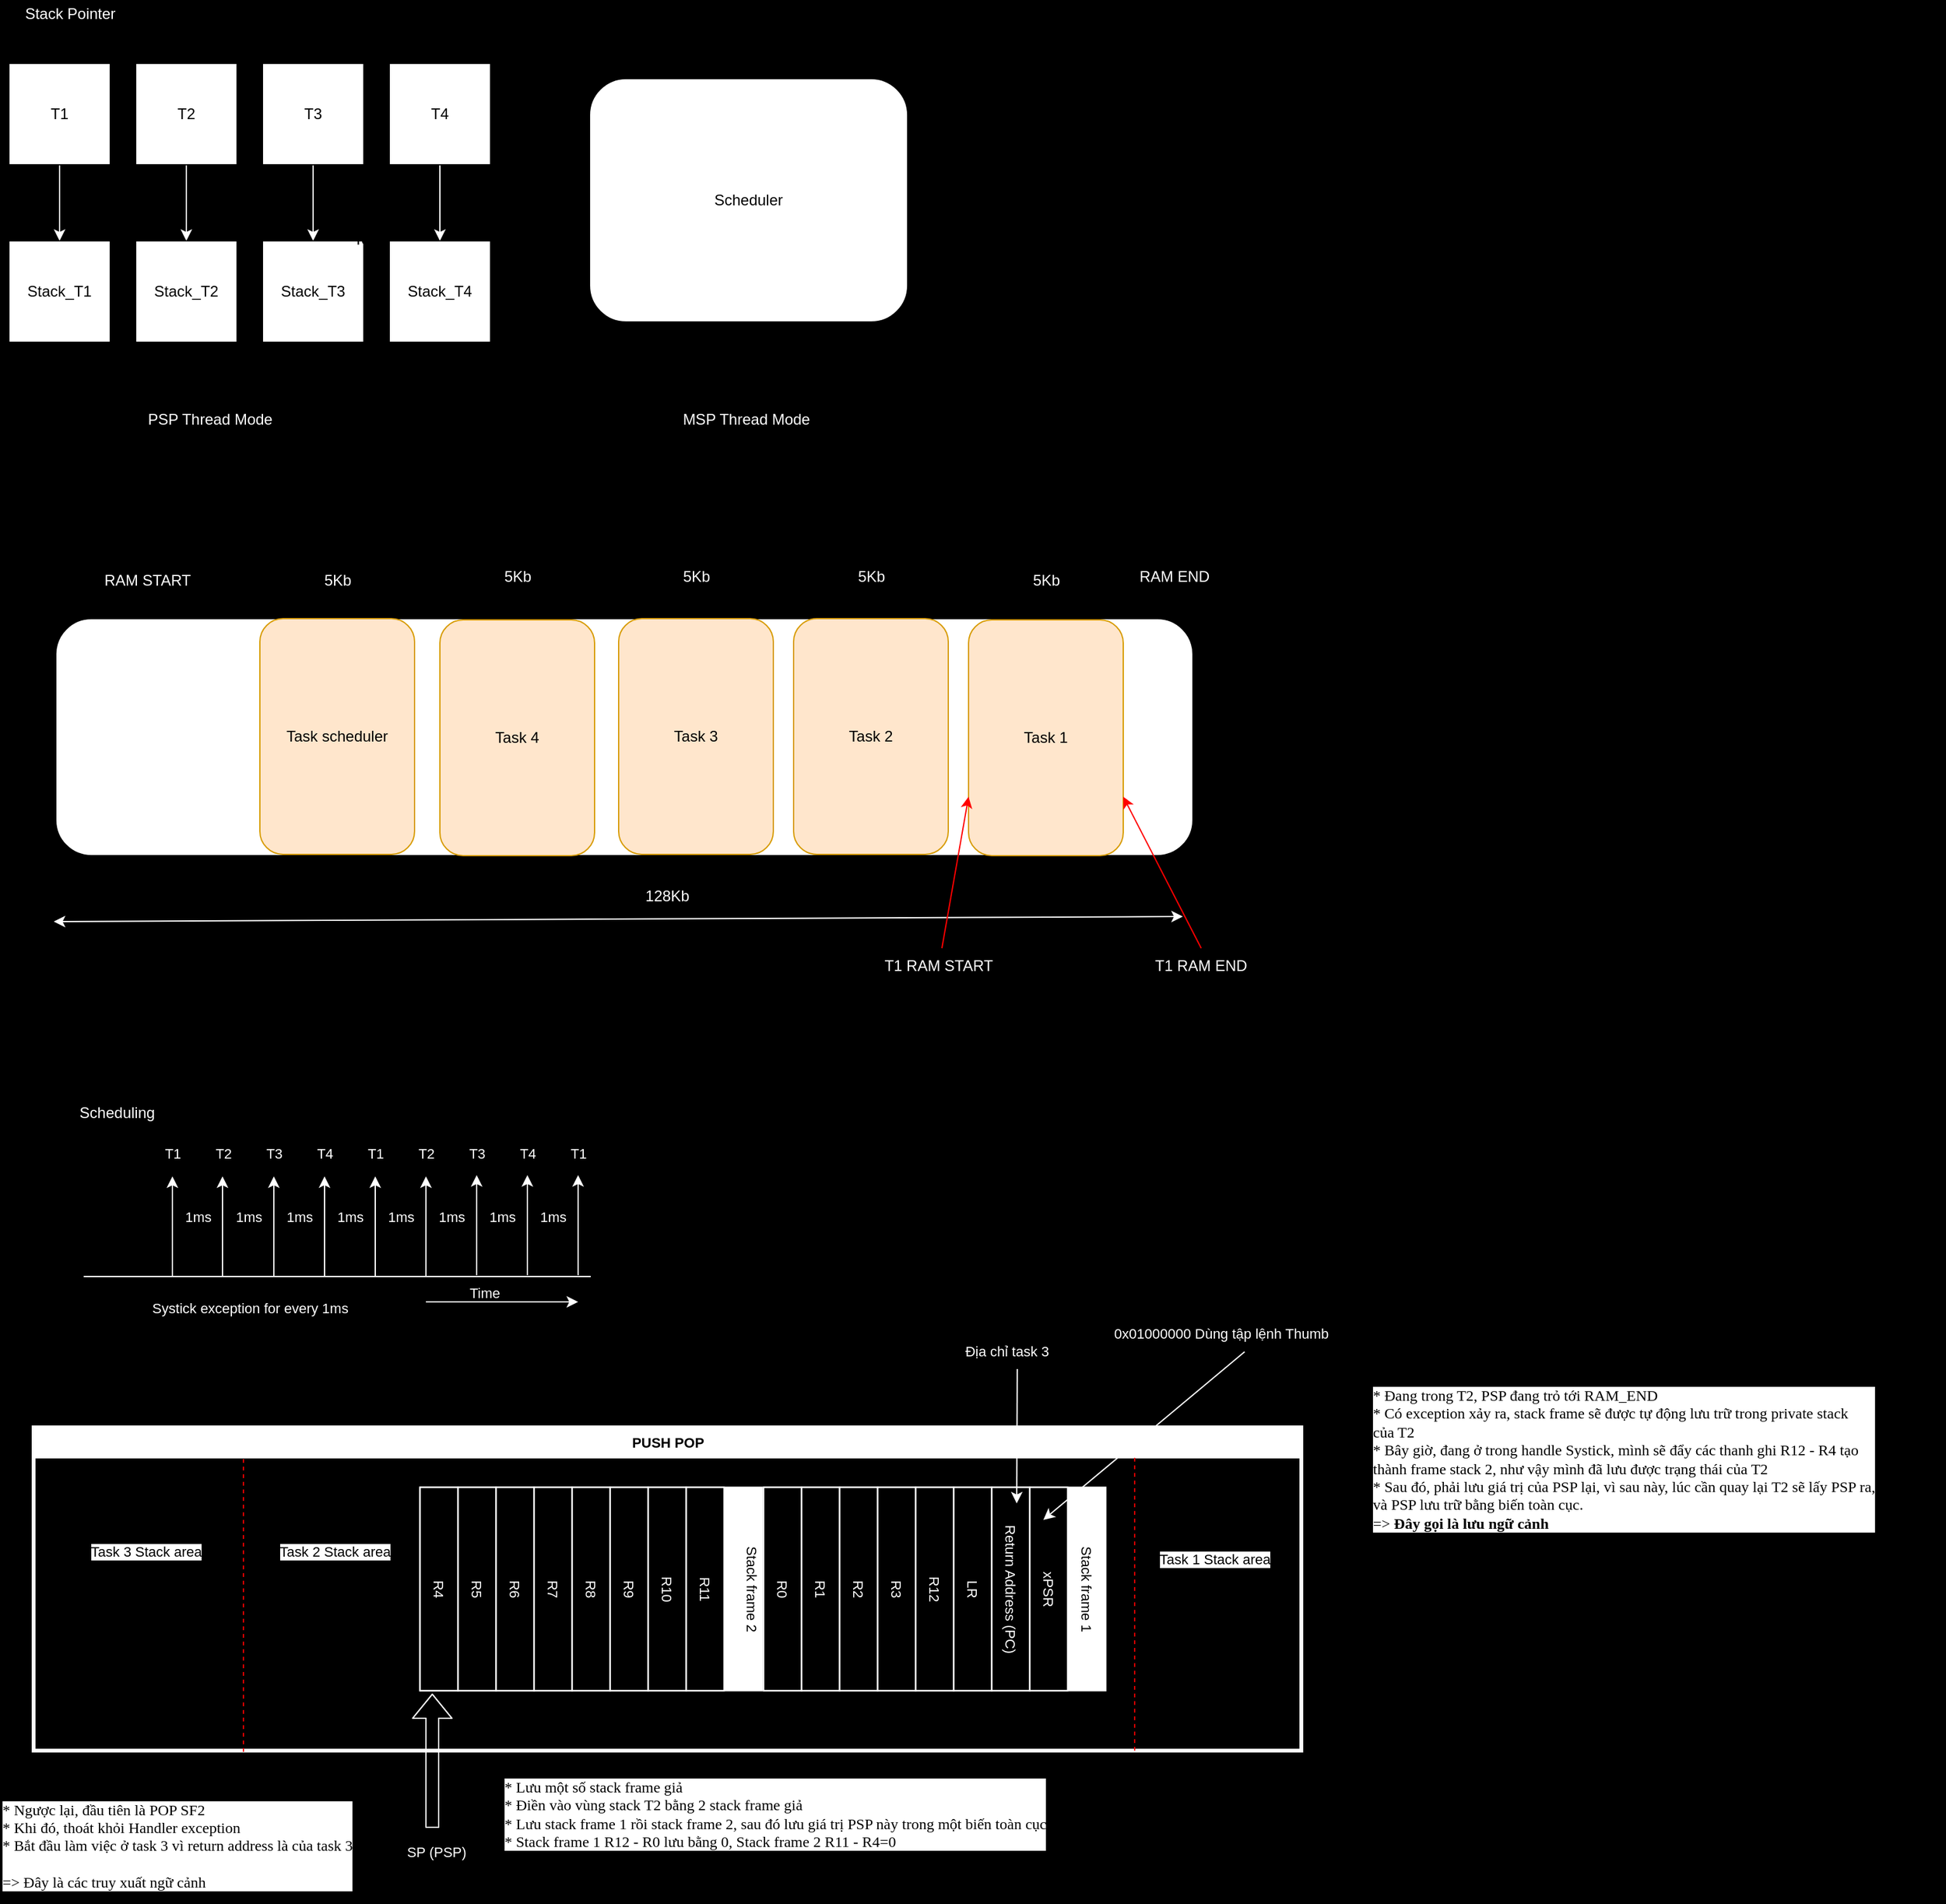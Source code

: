 <mxfile>
    <diagram id="E7ldCtruO4oG1RlkcBHm" name="Page-1">
        <mxGraphModel dx="899" dy="593" grid="0" gridSize="10" guides="1" tooltips="1" connect="1" arrows="1" fold="1" page="1" pageScale="1" pageWidth="1100" pageHeight="850" background="light-dark(#000000, #121212)" math="0" shadow="0" adaptiveColors="auto">
            <root>
                <mxCell id="0"/>
                <mxCell id="1" parent="0"/>
                <mxCell id="2" value="&lt;font style=&quot;color: light-dark(rgb(255, 255, 255), rgb(237, 237, 237));&quot;&gt;Stack Pointer&lt;/font&gt;" style="text;html=1;align=center;verticalAlign=middle;whiteSpace=wrap;rounded=0;" parent="1" vertex="1">
                    <mxGeometry x="31" y="33" width="97" height="22" as="geometry"/>
                </mxCell>
                <mxCell id="12" style="edgeStyle=none;html=1;exitX=0.5;exitY=1;exitDx=0;exitDy=0;entryX=0.5;entryY=0;entryDx=0;entryDy=0;strokeColor=light-dark(#ffffff, #ededed);" parent="1" source="3" target="8" edge="1">
                    <mxGeometry relative="1" as="geometry"/>
                </mxCell>
                <mxCell id="3" value="T1" style="whiteSpace=wrap;html=1;aspect=fixed;" parent="1" vertex="1">
                    <mxGeometry x="31" y="83" width="80" height="80" as="geometry"/>
                </mxCell>
                <mxCell id="13" style="edgeStyle=none;html=1;exitX=0.5;exitY=1;exitDx=0;exitDy=0;entryX=0.5;entryY=0;entryDx=0;entryDy=0;strokeColor=light-dark(#ffffff, #ededed);" parent="1" source="4" target="9" edge="1">
                    <mxGeometry relative="1" as="geometry">
                        <Array as="points">
                            <mxPoint x="171" y="193"/>
                        </Array>
                    </mxGeometry>
                </mxCell>
                <mxCell id="4" value="T2" style="whiteSpace=wrap;html=1;aspect=fixed;" parent="1" vertex="1">
                    <mxGeometry x="131" y="83" width="80" height="80" as="geometry"/>
                </mxCell>
                <mxCell id="14" style="edgeStyle=none;html=1;exitX=0.5;exitY=1;exitDx=0;exitDy=0;entryX=0.5;entryY=0;entryDx=0;entryDy=0;strokeColor=light-dark(#ffffff, #ededed);" parent="1" source="5" target="10" edge="1">
                    <mxGeometry relative="1" as="geometry"/>
                </mxCell>
                <mxCell id="5" value="T3" style="whiteSpace=wrap;html=1;aspect=fixed;" parent="1" vertex="1">
                    <mxGeometry x="231" y="83" width="80" height="80" as="geometry"/>
                </mxCell>
                <mxCell id="15" style="edgeStyle=none;html=1;exitX=0.5;exitY=1;exitDx=0;exitDy=0;entryX=0.5;entryY=0;entryDx=0;entryDy=0;strokeColor=light-dark(#ffffff, #ededed);" parent="1" source="6" target="7" edge="1">
                    <mxGeometry relative="1" as="geometry"/>
                </mxCell>
                <mxCell id="6" value="T4" style="whiteSpace=wrap;html=1;aspect=fixed;" parent="1" vertex="1">
                    <mxGeometry x="331" y="83" width="80" height="80" as="geometry"/>
                </mxCell>
                <mxCell id="7" value="&lt;span style=&quot;color: rgb(0, 0, 0);&quot;&gt;Stack_T4&lt;/span&gt;" style="whiteSpace=wrap;html=1;aspect=fixed;" parent="1" vertex="1">
                    <mxGeometry x="331" y="223" width="80" height="80" as="geometry"/>
                </mxCell>
                <mxCell id="8" value="Stack_T1" style="whiteSpace=wrap;html=1;aspect=fixed;" parent="1" vertex="1">
                    <mxGeometry x="31" y="223" width="80" height="80" as="geometry"/>
                </mxCell>
                <mxCell id="9" value="&lt;span style=&quot;color: rgb(0, 0, 0);&quot;&gt;Stack_T2&lt;/span&gt;" style="whiteSpace=wrap;html=1;aspect=fixed;" parent="1" vertex="1">
                    <mxGeometry x="131" y="223" width="80" height="80" as="geometry"/>
                </mxCell>
                <mxCell id="10" value="&lt;span style=&quot;color: rgb(0, 0, 0);&quot;&gt;Stack_T3&lt;/span&gt;" style="whiteSpace=wrap;html=1;aspect=fixed;" parent="1" vertex="1">
                    <mxGeometry x="231" y="223" width="80" height="80" as="geometry"/>
                </mxCell>
                <mxCell id="16" value="Scheduler" style="rounded=1;whiteSpace=wrap;html=1;" parent="1" vertex="1">
                    <mxGeometry x="489" y="95" width="251" height="192" as="geometry"/>
                </mxCell>
                <mxCell id="17" value="Text" style="text;html=1;align=center;verticalAlign=middle;whiteSpace=wrap;rounded=0;" parent="1" vertex="1">
                    <mxGeometry x="284" y="207" width="60" height="30" as="geometry"/>
                </mxCell>
                <mxCell id="18" value="&lt;font style=&quot;color: light-dark(rgb(255, 255, 255), rgb(237, 237, 237));&quot;&gt;PSP Thread Mode&amp;nbsp;&lt;/font&gt;" style="text;html=1;align=center;verticalAlign=middle;whiteSpace=wrap;rounded=0;" parent="1" vertex="1">
                    <mxGeometry x="101" y="350" width="181" height="28" as="geometry"/>
                </mxCell>
                <mxCell id="19" value="&lt;font style=&quot;color: light-dark(rgb(255, 255, 255), rgb(237, 237, 237));&quot;&gt;MSP Thread Mode&amp;nbsp;&lt;/font&gt;" style="text;html=1;align=center;verticalAlign=middle;whiteSpace=wrap;rounded=0;" parent="1" vertex="1">
                    <mxGeometry x="524" y="350" width="181" height="28" as="geometry"/>
                </mxCell>
                <mxCell id="20" value="" style="rounded=1;whiteSpace=wrap;html=1;" vertex="1" parent="1">
                    <mxGeometry x="68" y="521" width="897" height="187" as="geometry"/>
                </mxCell>
                <mxCell id="21" value="&lt;font style=&quot;color: light-dark(rgb(255, 255, 255), rgb(237, 237, 237));&quot;&gt;RAM START&lt;/font&gt;" style="text;html=1;align=center;verticalAlign=middle;whiteSpace=wrap;rounded=0;" vertex="1" parent="1">
                    <mxGeometry x="50" y="477" width="181" height="28" as="geometry"/>
                </mxCell>
                <mxCell id="22" value="Task scheduler" style="rounded=1;whiteSpace=wrap;html=1;fillColor=#ffe6cc;strokeColor=#d79b00;" vertex="1" parent="1">
                    <mxGeometry x="229" y="521" width="122" height="186" as="geometry"/>
                </mxCell>
                <mxCell id="23" value="Task 4" style="rounded=1;whiteSpace=wrap;html=1;fillColor=#ffe6cc;strokeColor=#d79b00;" vertex="1" parent="1">
                    <mxGeometry x="371" y="522" width="122" height="186" as="geometry"/>
                </mxCell>
                <mxCell id="24" value="Task 3" style="rounded=1;whiteSpace=wrap;html=1;fillColor=#ffe6cc;strokeColor=#d79b00;" vertex="1" parent="1">
                    <mxGeometry x="512" y="521" width="122" height="186" as="geometry"/>
                </mxCell>
                <mxCell id="25" value="Task 2" style="rounded=1;whiteSpace=wrap;html=1;fillColor=#ffe6cc;strokeColor=#d79b00;" vertex="1" parent="1">
                    <mxGeometry x="650" y="521" width="122" height="186" as="geometry"/>
                </mxCell>
                <mxCell id="26" value="Task 1" style="rounded=1;whiteSpace=wrap;html=1;fillColor=#ffe6cc;strokeColor=#d79b00;" vertex="1" parent="1">
                    <mxGeometry x="788" y="522" width="122" height="186" as="geometry"/>
                </mxCell>
                <mxCell id="27" value="&lt;font style=&quot;color: light-dark(rgb(255, 255, 255), rgb(237, 237, 237));&quot;&gt;5Kb&lt;/font&gt;" style="text;html=1;align=center;verticalAlign=middle;whiteSpace=wrap;rounded=0;" vertex="1" parent="1">
                    <mxGeometry x="199.5" y="477" width="181" height="28" as="geometry"/>
                </mxCell>
                <mxCell id="28" value="&lt;font style=&quot;color: light-dark(rgb(255, 255, 255), rgb(237, 237, 237));&quot;&gt;5Kb&lt;/font&gt;" style="text;html=1;align=center;verticalAlign=middle;whiteSpace=wrap;rounded=0;" vertex="1" parent="1">
                    <mxGeometry x="482.5" y="474" width="181" height="28" as="geometry"/>
                </mxCell>
                <mxCell id="29" value="&lt;font style=&quot;color: light-dark(rgb(255, 255, 255), rgb(237, 237, 237));&quot;&gt;5Kb&lt;/font&gt;" style="text;html=1;align=center;verticalAlign=middle;whiteSpace=wrap;rounded=0;" vertex="1" parent="1">
                    <mxGeometry x="620.5" y="474" width="181" height="28" as="geometry"/>
                </mxCell>
                <mxCell id="30" value="&lt;font style=&quot;color: light-dark(rgb(255, 255, 255), rgb(237, 237, 237));&quot;&gt;5Kb&lt;/font&gt;" style="text;html=1;align=center;verticalAlign=middle;whiteSpace=wrap;rounded=0;" vertex="1" parent="1">
                    <mxGeometry x="758.5" y="477" width="181" height="28" as="geometry"/>
                </mxCell>
                <mxCell id="31" value="&lt;font style=&quot;color: light-dark(rgb(255, 255, 255), rgb(237, 237, 237));&quot;&gt;5Kb&lt;/font&gt;" style="text;html=1;align=center;verticalAlign=middle;whiteSpace=wrap;rounded=0;" vertex="1" parent="1">
                    <mxGeometry x="341.5" y="474" width="181" height="28" as="geometry"/>
                </mxCell>
                <mxCell id="32" value="" style="endArrow=classic;startArrow=classic;html=1;strokeColor=light-dark(#ffffff, #ededed);" edge="1" parent="1">
                    <mxGeometry width="50" height="50" relative="1" as="geometry">
                        <mxPoint x="66.429" y="760" as="sourcePoint"/>
                        <mxPoint x="957" y="756" as="targetPoint"/>
                    </mxGeometry>
                </mxCell>
                <mxCell id="33" value="&lt;font style=&quot;color: light-dark(rgb(255, 255, 255), rgb(237, 237, 237));&quot;&gt;128Kb&lt;/font&gt;" style="text;html=1;align=center;verticalAlign=middle;whiteSpace=wrap;rounded=0;" vertex="1" parent="1">
                    <mxGeometry x="460" y="726" width="181" height="28" as="geometry"/>
                </mxCell>
                <mxCell id="34" value="&lt;font style=&quot;color: light-dark(rgb(255, 255, 255), rgb(237, 237, 237));&quot;&gt;RAM END&lt;/font&gt;" style="text;html=1;align=center;verticalAlign=middle;whiteSpace=wrap;rounded=0;" vertex="1" parent="1">
                    <mxGeometry x="860" y="474" width="181" height="28" as="geometry"/>
                </mxCell>
                <mxCell id="36" value="&lt;font style=&quot;color: light-dark(rgb(255, 255, 255), rgb(237, 237, 237));&quot;&gt;T1 RAM END&lt;/font&gt;" style="text;html=1;align=center;verticalAlign=middle;whiteSpace=wrap;rounded=0;" vertex="1" parent="1">
                    <mxGeometry x="881" y="781" width="181" height="28" as="geometry"/>
                </mxCell>
                <mxCell id="38" style="edgeStyle=none;html=1;entryX=0;entryY=0.75;entryDx=0;entryDy=0;strokeColor=light-dark(#ff0000, #ededed);" edge="1" parent="1" source="37" target="26">
                    <mxGeometry relative="1" as="geometry"/>
                </mxCell>
                <mxCell id="37" value="&lt;font style=&quot;color: light-dark(rgb(255, 255, 255), rgb(237, 237, 237));&quot;&gt;T1 RAM START&lt;/font&gt;" style="text;html=1;align=center;verticalAlign=middle;whiteSpace=wrap;rounded=0;" vertex="1" parent="1">
                    <mxGeometry x="674" y="781" width="181" height="28" as="geometry"/>
                </mxCell>
                <mxCell id="39" style="edgeStyle=none;html=1;exitX=0.5;exitY=0;exitDx=0;exitDy=0;entryX=1;entryY=0.75;entryDx=0;entryDy=0;strokeColor=light-dark(#ff0000, #ededed);" edge="1" parent="1" source="36" target="26">
                    <mxGeometry relative="1" as="geometry"/>
                </mxCell>
                <mxCell id="40" value="&lt;font style=&quot;color: light-dark(rgb(255, 255, 255), rgb(237, 237, 237));&quot;&gt;Scheduling&lt;/font&gt;" style="text;html=1;align=center;verticalAlign=middle;whiteSpace=wrap;rounded=0;" vertex="1" parent="1">
                    <mxGeometry x="68" y="900" width="97" height="22" as="geometry"/>
                </mxCell>
                <mxCell id="41" value="" style="endArrow=none;html=1;" edge="1" parent="1">
                    <mxGeometry width="50" height="50" relative="1" as="geometry">
                        <mxPoint x="267" y="941" as="sourcePoint"/>
                        <mxPoint x="317" y="891" as="targetPoint"/>
                    </mxGeometry>
                </mxCell>
                <mxCell id="45" value="" style="endArrow=none;html=1;rounded=1;strokeColor=light-dark(#ffffff, #ededed);align=center;verticalAlign=middle;fontFamily=Helvetica;fontSize=11;fontColor=default;labelBackgroundColor=default;" edge="1" parent="1">
                    <mxGeometry width="50" height="50" relative="1" as="geometry">
                        <mxPoint x="90" y="1040" as="sourcePoint"/>
                        <mxPoint x="490" y="1040" as="targetPoint"/>
                    </mxGeometry>
                </mxCell>
                <mxCell id="46" value="" style="endArrow=classic;html=1;rounded=1;strokeColor=light-dark(#ffffff, #ededed);align=center;verticalAlign=middle;fontFamily=Helvetica;fontSize=11;fontColor=default;labelBackgroundColor=default;" edge="1" parent="1">
                    <mxGeometry width="50" height="50" relative="1" as="geometry">
                        <mxPoint x="160" y="1040" as="sourcePoint"/>
                        <mxPoint x="160" y="961" as="targetPoint"/>
                    </mxGeometry>
                </mxCell>
                <mxCell id="47" value="" style="endArrow=classic;html=1;rounded=1;strokeColor=light-dark(#ffffff, #ededed);align=center;verticalAlign=middle;fontFamily=Helvetica;fontSize=11;fontColor=default;labelBackgroundColor=default;" edge="1" parent="1">
                    <mxGeometry width="50" height="50" relative="1" as="geometry">
                        <mxPoint x="240" y="1040" as="sourcePoint"/>
                        <mxPoint x="240" y="961" as="targetPoint"/>
                    </mxGeometry>
                </mxCell>
                <mxCell id="48" value="" style="endArrow=classic;html=1;rounded=1;strokeColor=light-dark(#ffffff, #ededed);align=center;verticalAlign=middle;fontFamily=Helvetica;fontSize=11;fontColor=default;labelBackgroundColor=default;" edge="1" parent="1">
                    <mxGeometry width="50" height="50" relative="1" as="geometry">
                        <mxPoint x="320" y="1040" as="sourcePoint"/>
                        <mxPoint x="320" y="961" as="targetPoint"/>
                    </mxGeometry>
                </mxCell>
                <mxCell id="49" value="" style="endArrow=classic;html=1;rounded=1;strokeColor=light-dark(#ffffff, #ededed);align=center;verticalAlign=middle;fontFamily=Helvetica;fontSize=11;fontColor=default;labelBackgroundColor=default;" edge="1" parent="1">
                    <mxGeometry width="50" height="50" relative="1" as="geometry">
                        <mxPoint x="199.5" y="1040" as="sourcePoint"/>
                        <mxPoint x="199.5" y="961" as="targetPoint"/>
                    </mxGeometry>
                </mxCell>
                <mxCell id="50" value="" style="endArrow=classic;html=1;rounded=1;strokeColor=light-dark(#ffffff, #ededed);align=center;verticalAlign=middle;fontFamily=Helvetica;fontSize=11;fontColor=default;labelBackgroundColor=default;" edge="1" parent="1">
                    <mxGeometry width="50" height="50" relative="1" as="geometry">
                        <mxPoint x="280" y="1040" as="sourcePoint"/>
                        <mxPoint x="280" y="961" as="targetPoint"/>
                    </mxGeometry>
                </mxCell>
                <mxCell id="51" value="" style="endArrow=classic;html=1;rounded=1;strokeColor=light-dark(#ffffff, #ededed);align=center;verticalAlign=middle;fontFamily=Helvetica;fontSize=11;fontColor=default;labelBackgroundColor=default;" edge="1" parent="1">
                    <mxGeometry width="50" height="50" relative="1" as="geometry">
                        <mxPoint x="360" y="1040" as="sourcePoint"/>
                        <mxPoint x="360" y="961" as="targetPoint"/>
                    </mxGeometry>
                </mxCell>
                <mxCell id="55" value="" style="endArrow=classic;html=1;rounded=1;strokeColor=light-dark(#ffffff, #ededed);align=center;verticalAlign=middle;fontFamily=Helvetica;fontSize=11;fontColor=default;labelBackgroundColor=default;" edge="1" parent="1">
                    <mxGeometry width="50" height="50" relative="1" as="geometry">
                        <mxPoint x="440" y="1039" as="sourcePoint"/>
                        <mxPoint x="440" y="960" as="targetPoint"/>
                    </mxGeometry>
                </mxCell>
                <mxCell id="56" value="" style="endArrow=classic;html=1;rounded=1;strokeColor=light-dark(#ffffff, #ededed);align=center;verticalAlign=middle;fontFamily=Helvetica;fontSize=11;fontColor=default;labelBackgroundColor=default;" edge="1" parent="1">
                    <mxGeometry width="50" height="50" relative="1" as="geometry">
                        <mxPoint x="400" y="1039" as="sourcePoint"/>
                        <mxPoint x="400" y="960" as="targetPoint"/>
                    </mxGeometry>
                </mxCell>
                <mxCell id="57" value="" style="endArrow=classic;html=1;rounded=1;strokeColor=light-dark(#ffffff, #ededed);align=center;verticalAlign=middle;fontFamily=Helvetica;fontSize=11;fontColor=default;labelBackgroundColor=default;" edge="1" parent="1">
                    <mxGeometry width="50" height="50" relative="1" as="geometry">
                        <mxPoint x="480" y="1039" as="sourcePoint"/>
                        <mxPoint x="480" y="960" as="targetPoint"/>
                    </mxGeometry>
                </mxCell>
                <mxCell id="58" value="1ms" style="text;html=1;align=center;verticalAlign=middle;resizable=0;points=[];autosize=1;strokeColor=none;fillColor=none;fontFamily=Helvetica;fontSize=11;fontColor=light-dark(#ffffff, #ededed);labelBackgroundColor=none;" vertex="1" parent="1">
                    <mxGeometry x="160" y="978" width="40" height="30" as="geometry"/>
                </mxCell>
                <mxCell id="59" value="1ms" style="text;html=1;align=center;verticalAlign=middle;resizable=0;points=[];autosize=1;strokeColor=none;fillColor=none;fontFamily=Helvetica;fontSize=11;fontColor=light-dark(#ffffff, #ededed);labelBackgroundColor=none;" vertex="1" parent="1">
                    <mxGeometry x="200" y="978" width="40" height="30" as="geometry"/>
                </mxCell>
                <mxCell id="60" value="1ms" style="text;html=1;align=center;verticalAlign=middle;resizable=0;points=[];autosize=1;strokeColor=none;fillColor=none;fontFamily=Helvetica;fontSize=11;fontColor=light-dark(#ffffff, #ededed);labelBackgroundColor=none;" vertex="1" parent="1">
                    <mxGeometry x="240" y="978" width="40" height="30" as="geometry"/>
                </mxCell>
                <mxCell id="61" value="1ms" style="text;html=1;align=center;verticalAlign=middle;resizable=0;points=[];autosize=1;strokeColor=none;fillColor=none;fontFamily=Helvetica;fontSize=11;fontColor=light-dark(#ffffff, #ededed);labelBackgroundColor=none;" vertex="1" parent="1">
                    <mxGeometry x="280" y="978" width="40" height="30" as="geometry"/>
                </mxCell>
                <mxCell id="62" value="1ms" style="text;html=1;align=center;verticalAlign=middle;resizable=0;points=[];autosize=1;strokeColor=none;fillColor=none;fontFamily=Helvetica;fontSize=11;fontColor=light-dark(#ffffff, #ededed);labelBackgroundColor=none;" vertex="1" parent="1">
                    <mxGeometry x="320" y="978" width="40" height="30" as="geometry"/>
                </mxCell>
                <mxCell id="63" value="1ms" style="text;html=1;align=center;verticalAlign=middle;resizable=0;points=[];autosize=1;strokeColor=none;fillColor=none;fontFamily=Helvetica;fontSize=11;fontColor=light-dark(#ffffff, #ededed);labelBackgroundColor=none;" vertex="1" parent="1">
                    <mxGeometry x="360" y="978" width="40" height="30" as="geometry"/>
                </mxCell>
                <mxCell id="64" value="1ms" style="text;html=1;align=center;verticalAlign=middle;resizable=0;points=[];autosize=1;strokeColor=none;fillColor=none;fontFamily=Helvetica;fontSize=11;fontColor=light-dark(#ffffff, #ededed);labelBackgroundColor=none;" vertex="1" parent="1">
                    <mxGeometry x="400" y="978" width="40" height="30" as="geometry"/>
                </mxCell>
                <mxCell id="65" value="1ms" style="text;html=1;align=center;verticalAlign=middle;resizable=0;points=[];autosize=1;strokeColor=none;fillColor=none;fontFamily=Helvetica;fontSize=11;fontColor=light-dark(#ffffff, #ededed);labelBackgroundColor=none;" vertex="1" parent="1">
                    <mxGeometry x="440" y="978" width="40" height="30" as="geometry"/>
                </mxCell>
                <mxCell id="66" value="T1" style="text;html=1;align=center;verticalAlign=middle;resizable=0;points=[];autosize=1;strokeColor=none;fillColor=none;fontFamily=Helvetica;fontSize=11;fontColor=light-dark(#ffffff, #ededed);labelBackgroundColor=none;" vertex="1" parent="1">
                    <mxGeometry x="140" y="928" width="40" height="30" as="geometry"/>
                </mxCell>
                <mxCell id="67" value="T2" style="text;html=1;align=center;verticalAlign=middle;resizable=0;points=[];autosize=1;strokeColor=none;fillColor=none;fontFamily=Helvetica;fontSize=11;fontColor=light-dark(#ffffff, #ededed);labelBackgroundColor=none;" vertex="1" parent="1">
                    <mxGeometry x="180" y="928" width="40" height="30" as="geometry"/>
                </mxCell>
                <mxCell id="68" value="T3" style="text;html=1;align=center;verticalAlign=middle;resizable=0;points=[];autosize=1;strokeColor=none;fillColor=none;fontFamily=Helvetica;fontSize=11;fontColor=light-dark(#ffffff, #ededed);labelBackgroundColor=none;" vertex="1" parent="1">
                    <mxGeometry x="220" y="928" width="40" height="30" as="geometry"/>
                </mxCell>
                <mxCell id="70" value="T4" style="text;html=1;align=center;verticalAlign=middle;resizable=0;points=[];autosize=1;strokeColor=none;fillColor=none;fontFamily=Helvetica;fontSize=11;fontColor=light-dark(#ffffff, #ededed);labelBackgroundColor=none;" vertex="1" parent="1">
                    <mxGeometry x="260" y="928" width="40" height="30" as="geometry"/>
                </mxCell>
                <mxCell id="75" value="T1" style="text;html=1;align=center;verticalAlign=middle;resizable=0;points=[];autosize=1;strokeColor=none;fillColor=none;fontFamily=Helvetica;fontSize=11;fontColor=light-dark(#ffffff, #ededed);labelBackgroundColor=none;" vertex="1" parent="1">
                    <mxGeometry x="300" y="928" width="40" height="30" as="geometry"/>
                </mxCell>
                <mxCell id="76" value="T2" style="text;html=1;align=center;verticalAlign=middle;resizable=0;points=[];autosize=1;strokeColor=none;fillColor=none;fontFamily=Helvetica;fontSize=11;fontColor=light-dark(#ffffff, #ededed);labelBackgroundColor=none;" vertex="1" parent="1">
                    <mxGeometry x="340" y="928" width="40" height="30" as="geometry"/>
                </mxCell>
                <mxCell id="77" value="T3" style="text;html=1;align=center;verticalAlign=middle;resizable=0;points=[];autosize=1;strokeColor=none;fillColor=none;fontFamily=Helvetica;fontSize=11;fontColor=light-dark(#ffffff, #ededed);labelBackgroundColor=none;" vertex="1" parent="1">
                    <mxGeometry x="380" y="928" width="40" height="30" as="geometry"/>
                </mxCell>
                <mxCell id="78" value="T4" style="text;html=1;align=center;verticalAlign=middle;resizable=0;points=[];autosize=1;strokeColor=none;fillColor=none;fontFamily=Helvetica;fontSize=11;fontColor=light-dark(#ffffff, #ededed);labelBackgroundColor=none;" vertex="1" parent="1">
                    <mxGeometry x="420" y="928" width="40" height="30" as="geometry"/>
                </mxCell>
                <mxCell id="79" value="T1" style="text;html=1;align=center;verticalAlign=middle;resizable=0;points=[];autosize=1;strokeColor=none;fillColor=none;fontFamily=Helvetica;fontSize=11;fontColor=light-dark(#ffffff, #ededed);labelBackgroundColor=none;" vertex="1" parent="1">
                    <mxGeometry x="460" y="928" width="40" height="30" as="geometry"/>
                </mxCell>
                <mxCell id="80" value="" style="endArrow=classic;html=1;rounded=1;strokeColor=light-dark(#ffffff, #ededed);align=center;verticalAlign=middle;fontFamily=Helvetica;fontSize=11;fontColor=default;labelBackgroundColor=default;" edge="1" parent="1">
                    <mxGeometry width="50" height="50" relative="1" as="geometry">
                        <mxPoint x="360" y="1060" as="sourcePoint"/>
                        <mxPoint x="480" y="1060" as="targetPoint"/>
                    </mxGeometry>
                </mxCell>
                <mxCell id="82" value="Time" style="text;html=1;align=center;verticalAlign=middle;resizable=0;points=[];autosize=1;strokeColor=none;fillColor=none;fontFamily=Helvetica;fontSize=11;fontColor=light-dark(#ffffff, #ededed);labelBackgroundColor=none;" vertex="1" parent="1">
                    <mxGeometry x="380.5" y="1038" width="50" height="30" as="geometry"/>
                </mxCell>
                <mxCell id="83" value="Systick exception for every 1ms" style="text;html=1;align=center;verticalAlign=middle;resizable=0;points=[];autosize=1;strokeColor=none;fillColor=none;fontFamily=Helvetica;fontSize=11;fontColor=light-dark(#ffffff, #ededed);labelBackgroundColor=none;" vertex="1" parent="1">
                    <mxGeometry x="131" y="1050" width="180" height="30" as="geometry"/>
                </mxCell>
                <mxCell id="95" value="PUSH POP" style="swimlane;whiteSpace=wrap;html=1;fontFamily=Helvetica;fontSize=11;fontColor=default;labelBackgroundColor=default;strokeColor=#FFFFFF;strokeWidth=3;movable=0;resizable=0;rotatable=0;deletable=0;editable=0;locked=1;connectable=0;" vertex="1" parent="1">
                    <mxGeometry x="50.5" y="1159" width="1000" height="255" as="geometry">
                        <mxRectangle x="192" y="1149" width="92" height="25" as="alternateBounds"/>
                    </mxGeometry>
                </mxCell>
                <mxCell id="96" value="Stack frame 1" style="swimlane;fontStyle=0;childLayout=stackLayout;horizontal=1;startSize=30;horizontalStack=0;resizeParent=1;resizeParentMax=0;resizeLast=0;collapsible=1;marginBottom=0;whiteSpace=wrap;html=1;fontFamily=Helvetica;fontSize=11;fontColor=default;labelBackgroundColor=default;rounded=0;strokeWidth=1;strokeColor=light-dark(#ffffff, #ededed);perimeterSpacing=1;movable=0;resizable=0;rotatable=0;deletable=0;editable=0;locked=1;connectable=0;rotation=90;" vertex="1" parent="95">
                    <mxGeometry x="630.5" y="-7.5" width="160.5" height="270" as="geometry">
                        <mxRectangle x="732.25" y="101.25" width="103" height="30" as="alternateBounds"/>
                    </mxGeometry>
                </mxCell>
                <mxCell id="97" value="xPSR" style="text;strokeColor=#FFFFFF;fillColor=none;align=center;verticalAlign=middle;spacingLeft=4;spacingRight=4;overflow=hidden;points=[[0,0.5],[1,0.5]];portConstraint=eastwest;rotatable=0;whiteSpace=wrap;html=1;fontFamily=Helvetica;fontSize=11;fontColor=light-dark(#ffffff, #ededed);labelBackgroundColor=none;movable=0;resizable=0;deletable=0;editable=0;locked=1;connectable=0;rotation=90;" vertex="1" parent="96">
                    <mxGeometry x="90" y="120" width="160.5" height="30" as="geometry"/>
                </mxCell>
                <mxCell id="98" value="Return Address (PC)" style="text;strokeColor=light-dark(#ffffff, #ededed);fillColor=none;align=center;verticalAlign=middle;spacingLeft=4;spacingRight=4;overflow=hidden;points=[[0,0.5],[1,0.5]];portConstraint=eastwest;rotatable=0;whiteSpace=wrap;html=1;fontFamily=Helvetica;fontSize=11;fontColor=light-dark(#ffffff, #ededed);labelBackgroundColor=none;movable=0;resizable=0;deletable=0;editable=0;locked=1;connectable=0;rotation=90;" vertex="1" parent="96">
                    <mxGeometry x="60" y="120" width="160.5" height="30" as="geometry"/>
                </mxCell>
                <mxCell id="99" value="LR" style="text;strokeColor=light-dark(#ffffff, #ededed);fillColor=none;align=center;verticalAlign=middle;spacingLeft=4;spacingRight=4;overflow=hidden;points=[[0,0.5],[1,0.5]];portConstraint=eastwest;rotatable=0;whiteSpace=wrap;html=1;fontFamily=Helvetica;fontSize=11;fontColor=light-dark(#ffffff, #ededed);labelBackgroundColor=none;movable=0;resizable=0;deletable=0;editable=0;locked=1;connectable=0;rotation=90;" vertex="1" parent="96">
                    <mxGeometry x="30" y="120" width="160.5" height="30" as="geometry"/>
                </mxCell>
                <mxCell id="108" value="R12" style="text;strokeColor=light-dark(#ffffff, #ededed);fillColor=none;align=center;verticalAlign=middle;spacingLeft=4;spacingRight=4;overflow=hidden;points=[[0,0.5],[1,0.5]];portConstraint=eastwest;rotatable=0;whiteSpace=wrap;html=1;fontFamily=Helvetica;fontSize=11;fontColor=light-dark(#ffffff, #ededed);labelBackgroundColor=none;movable=0;resizable=0;deletable=0;editable=0;locked=1;connectable=0;rotation=90;" vertex="1" parent="96">
                    <mxGeometry y="120" width="160.5" height="30" as="geometry"/>
                </mxCell>
                <mxCell id="109" value="R3" style="text;strokeColor=#FFFFFF;fillColor=none;align=center;verticalAlign=middle;spacingLeft=4;spacingRight=4;overflow=hidden;points=[[0,0.5],[1,0.5]];portConstraint=eastwest;rotatable=0;whiteSpace=wrap;html=1;fontFamily=Helvetica;fontSize=11;fontColor=light-dark(#ffffff, #ededed);labelBackgroundColor=none;movable=0;resizable=0;deletable=0;editable=0;locked=1;connectable=0;rotation=90;" vertex="1" parent="96">
                    <mxGeometry x="-30" y="120" width="160.5" height="30" as="geometry"/>
                </mxCell>
                <mxCell id="110" value="R2" style="text;strokeColor=light-dark(#ffffff, #ededed);fillColor=none;align=center;verticalAlign=middle;spacingLeft=4;spacingRight=4;overflow=hidden;points=[[0,0.5],[1,0.5]];portConstraint=eastwest;rotatable=0;whiteSpace=wrap;html=1;fontFamily=Helvetica;fontSize=11;fontColor=light-dark(#ffffff, #ededed);labelBackgroundColor=none;movable=0;resizable=0;deletable=0;editable=0;locked=1;connectable=0;rotation=90;" vertex="1" parent="96">
                    <mxGeometry x="-60" y="120" width="160.5" height="30" as="geometry"/>
                </mxCell>
                <mxCell id="111" value="R1" style="text;strokeColor=light-dark(#ffffff, #ededed);fillColor=none;align=center;verticalAlign=middle;spacingLeft=4;spacingRight=4;overflow=hidden;points=[[0,0.5],[1,0.5]];portConstraint=eastwest;rotatable=0;whiteSpace=wrap;html=1;fontFamily=Helvetica;fontSize=11;fontColor=light-dark(#ffffff, #ededed);labelBackgroundColor=none;movable=0;resizable=0;deletable=0;editable=0;locked=1;connectable=0;rotation=90;" vertex="1" parent="96">
                    <mxGeometry x="-90" y="120" width="160.5" height="30" as="geometry"/>
                </mxCell>
                <mxCell id="112" value="R0" style="text;strokeColor=light-dark(#ffffff, #ededed);fillColor=none;align=center;verticalAlign=middle;spacingLeft=4;spacingRight=4;overflow=hidden;points=[[0,0.5],[1,0.5]];portConstraint=eastwest;rotatable=0;whiteSpace=wrap;html=1;fontFamily=Helvetica;fontSize=11;fontColor=light-dark(#ffffff, #ededed);labelBackgroundColor=none;movable=0;resizable=0;deletable=0;editable=0;locked=1;connectable=0;rotation=90;" vertex="1" parent="96">
                    <mxGeometry x="-120" y="120" width="160.5" height="30" as="geometry"/>
                </mxCell>
                <mxCell id="121" value="Stack frame 2&lt;div&gt;&lt;br&gt;&lt;/div&gt;" style="swimlane;fontStyle=0;childLayout=stackLayout;horizontal=1;startSize=30;horizontalStack=0;resizeParent=1;resizeParentMax=0;resizeLast=0;collapsible=1;marginBottom=0;whiteSpace=wrap;html=1;fontFamily=Helvetica;fontSize=11;fontColor=default;labelBackgroundColor=default;rounded=0;strokeWidth=1;strokeColor=light-dark(#ffffff, #ededed);perimeterSpacing=1;movable=0;resizable=0;rotatable=0;deletable=0;editable=0;locked=1;connectable=0;rotation=90;" vertex="1" parent="95">
                    <mxGeometry x="359.5" y="-7.5" width="160.5" height="270" as="geometry">
                        <mxRectangle x="461.25" y="101.25" width="103" height="30" as="alternateBounds"/>
                    </mxGeometry>
                </mxCell>
                <mxCell id="122" value="R11" style="text;strokeColor=#FFFFFF;fillColor=none;align=center;verticalAlign=middle;spacingLeft=4;spacingRight=4;overflow=hidden;points=[[0,0.5],[1,0.5]];portConstraint=eastwest;rotatable=0;whiteSpace=wrap;html=1;fontFamily=Helvetica;fontSize=11;fontColor=light-dark(#ffffff, #ededed);labelBackgroundColor=none;movable=0;resizable=0;deletable=0;editable=0;locked=1;connectable=0;rotation=90;" vertex="1" parent="121">
                    <mxGeometry x="90" y="120" width="160.5" height="30" as="geometry"/>
                </mxCell>
                <mxCell id="123" value="R10" style="text;strokeColor=light-dark(#ffffff, #ededed);fillColor=none;align=center;verticalAlign=middle;spacingLeft=4;spacingRight=4;overflow=hidden;points=[[0,0.5],[1,0.5]];portConstraint=eastwest;rotatable=0;whiteSpace=wrap;html=1;fontFamily=Helvetica;fontSize=11;fontColor=light-dark(#ffffff, #ededed);labelBackgroundColor=none;movable=0;resizable=0;deletable=0;editable=0;locked=1;connectable=0;rotation=90;" vertex="1" parent="121">
                    <mxGeometry x="60" y="120" width="160.5" height="30" as="geometry"/>
                </mxCell>
                <mxCell id="124" value="R9" style="text;strokeColor=light-dark(#ffffff, #ededed);fillColor=none;align=center;verticalAlign=middle;spacingLeft=4;spacingRight=4;overflow=hidden;points=[[0,0.5],[1,0.5]];portConstraint=eastwest;rotatable=0;whiteSpace=wrap;html=1;fontFamily=Helvetica;fontSize=11;fontColor=light-dark(#ffffff, #ededed);labelBackgroundColor=none;movable=0;resizable=0;deletable=0;editable=0;locked=1;connectable=0;rotation=90;" vertex="1" parent="121">
                    <mxGeometry x="30" y="120" width="160.5" height="30" as="geometry"/>
                </mxCell>
                <mxCell id="125" value="R8" style="text;strokeColor=light-dark(#ffffff, #ededed);fillColor=none;align=center;verticalAlign=middle;spacingLeft=4;spacingRight=4;overflow=hidden;points=[[0,0.5],[1,0.5]];portConstraint=eastwest;rotatable=0;whiteSpace=wrap;html=1;fontFamily=Helvetica;fontSize=11;fontColor=light-dark(#ffffff, #ededed);labelBackgroundColor=none;movable=0;resizable=0;deletable=0;editable=0;locked=1;connectable=0;rotation=90;" vertex="1" parent="121">
                    <mxGeometry y="120" width="160.5" height="30" as="geometry"/>
                </mxCell>
                <mxCell id="126" value="R7" style="text;strokeColor=#FFFFFF;fillColor=none;align=center;verticalAlign=middle;spacingLeft=4;spacingRight=4;overflow=hidden;points=[[0,0.5],[1,0.5]];portConstraint=eastwest;rotatable=0;whiteSpace=wrap;html=1;fontFamily=Helvetica;fontSize=11;fontColor=light-dark(#ffffff, #ededed);labelBackgroundColor=none;movable=0;resizable=0;deletable=0;editable=0;locked=1;connectable=0;rotation=90;" vertex="1" parent="121">
                    <mxGeometry x="-30" y="120" width="160.5" height="30" as="geometry"/>
                </mxCell>
                <mxCell id="127" value="R6" style="text;strokeColor=light-dark(#ffffff, #ededed);fillColor=none;align=center;verticalAlign=middle;spacingLeft=4;spacingRight=4;overflow=hidden;points=[[0,0.5],[1,0.5]];portConstraint=eastwest;rotatable=0;whiteSpace=wrap;html=1;fontFamily=Helvetica;fontSize=11;fontColor=light-dark(#ffffff, #ededed);labelBackgroundColor=none;movable=0;resizable=0;deletable=0;editable=0;locked=1;connectable=0;rotation=90;" vertex="1" parent="121">
                    <mxGeometry x="-60" y="120" width="160.5" height="30" as="geometry"/>
                </mxCell>
                <mxCell id="128" value="R5" style="text;strokeColor=light-dark(#ffffff, #ededed);fillColor=none;align=center;verticalAlign=middle;spacingLeft=4;spacingRight=4;overflow=hidden;points=[[0,0.5],[1,0.5]];portConstraint=eastwest;rotatable=0;whiteSpace=wrap;html=1;fontFamily=Helvetica;fontSize=11;fontColor=light-dark(#ffffff, #ededed);labelBackgroundColor=none;movable=0;resizable=0;deletable=0;editable=0;locked=1;connectable=0;rotation=90;" vertex="1" parent="121">
                    <mxGeometry x="-90" y="120" width="160.5" height="30" as="geometry"/>
                </mxCell>
                <mxCell id="129" value="R4" style="text;strokeColor=light-dark(#ffffff, #ededed);fillColor=none;align=center;verticalAlign=middle;spacingLeft=4;spacingRight=4;overflow=hidden;points=[[0,0.5],[1,0.5]];portConstraint=eastwest;rotatable=0;whiteSpace=wrap;html=1;fontFamily=Helvetica;fontSize=11;fontColor=light-dark(#ffffff, #ededed);labelBackgroundColor=none;movable=0;resizable=0;deletable=0;editable=0;locked=1;connectable=0;rotation=90;" vertex="1" parent="121">
                    <mxGeometry x="-120" y="120" width="160.5" height="30" as="geometry"/>
                </mxCell>
                <mxCell id="130" value="Task 1 Stack area" style="text;html=1;align=center;verticalAlign=middle;resizable=0;points=[];autosize=1;strokeColor=none;fillColor=none;fontFamily=Helvetica;fontSize=11;fontColor=default;labelBackgroundColor=default;" vertex="1" parent="95">
                    <mxGeometry x="878.5" y="91" width="105" height="25" as="geometry"/>
                </mxCell>
                <mxCell id="131" value="Task 2 Stack area" style="text;html=1;align=center;verticalAlign=middle;resizable=0;points=[];autosize=1;strokeColor=none;fillColor=none;fontFamily=Helvetica;fontSize=11;fontColor=default;labelBackgroundColor=default;" vertex="1" parent="95">
                    <mxGeometry x="184.5" y="85" width="105" height="25" as="geometry"/>
                </mxCell>
                <mxCell id="132" value="Task 3 Stack area" style="text;html=1;align=center;verticalAlign=middle;resizable=0;points=[];autosize=1;strokeColor=none;fillColor=none;fontFamily=Helvetica;fontSize=11;fontColor=default;labelBackgroundColor=default;" vertex="1" parent="95">
                    <mxGeometry x="35.5" y="85" width="105" height="25" as="geometry"/>
                </mxCell>
                <mxCell id="134" value="" style="endArrow=none;dashed=1;html=1;rounded=1;strokeColor=light-dark(#ff0000, #ededed);align=center;verticalAlign=middle;fontFamily=Helvetica;fontSize=11;fontColor=default;labelBackgroundColor=default;" edge="1" parent="95">
                    <mxGeometry width="50" height="50" relative="1" as="geometry">
                        <mxPoint x="868.5" y="255" as="sourcePoint"/>
                        <mxPoint x="868.5" y="23" as="targetPoint"/>
                    </mxGeometry>
                </mxCell>
                <mxCell id="133" value="" style="endArrow=none;dashed=1;html=1;rounded=1;strokeColor=light-dark(#ff0000, #ededed);align=center;verticalAlign=middle;fontFamily=Helvetica;fontSize=11;fontColor=default;labelBackgroundColor=default;" edge="1" parent="1">
                    <mxGeometry width="50" height="50" relative="1" as="geometry">
                        <mxPoint x="216" y="1415" as="sourcePoint"/>
                        <mxPoint x="216" y="1183" as="targetPoint"/>
                    </mxGeometry>
                </mxCell>
                <mxCell id="135" value="" style="shape=flexArrow;endArrow=classic;html=1;rounded=1;strokeColor=light-dark(#ffffff, #ededed);align=center;verticalAlign=middle;fontFamily=Helvetica;fontSize=11;fontColor=default;labelBackgroundColor=default;" edge="1" parent="1">
                    <mxGeometry width="50" height="50" relative="1" as="geometry">
                        <mxPoint x="365" y="1475" as="sourcePoint"/>
                        <mxPoint x="365" y="1369" as="targetPoint"/>
                    </mxGeometry>
                </mxCell>
                <mxCell id="136" value="SP (PSP)" style="text;html=1;align=center;verticalAlign=middle;resizable=0;points=[];autosize=1;strokeColor=none;fillColor=none;fontFamily=Helvetica;fontSize=11;fontColor=#FFFFFF;labelBackgroundColor=none;" vertex="1" parent="1">
                    <mxGeometry x="335" y="1481" width="65" height="25" as="geometry"/>
                </mxCell>
                <mxCell id="137" value="&lt;font style=&quot;font-size: 12px;&quot; face=&quot;Tahoma&quot;&gt;* Lưu một số stack frame giả&lt;/font&gt;&lt;div&gt;&lt;font style=&quot;font-size: 12px;&quot; face=&quot;Tahoma&quot;&gt;* Điền vào vùng stack T2 bằng 2 stack frame giả&lt;/font&gt;&lt;/div&gt;&lt;div&gt;&lt;font style=&quot;font-size: 12px;&quot; face=&quot;Tahoma&quot;&gt;* Lưu stack frame 1 rồi stack frame 2, sau đó lưu giá trị PSP này trong một biến toàn cục&lt;/font&gt;&lt;/div&gt;&lt;div&gt;&lt;font style=&quot;font-size: 12px;&quot; face=&quot;Tahoma&quot;&gt;* Stack frame 1 R12 - R0 lưu bằng 0, Stack frame 2 R11 - R4=0&lt;/font&gt;&lt;/div&gt;" style="text;html=1;align=left;verticalAlign=middle;resizable=0;points=[];autosize=1;strokeColor=none;fillColor=none;fontFamily=Helvetica;fontSize=11;fontColor=default;labelBackgroundColor=default;" vertex="1" parent="1">
                    <mxGeometry x="420" y="1427" width="492" height="74" as="geometry"/>
                </mxCell>
                <mxCell id="140" value="&lt;font face=&quot;Tahoma&quot;&gt;&lt;span style=&quot;font-size: 12px;&quot;&gt;* Ngược lại, đầu tiên là POP SF2&lt;/span&gt;&lt;/font&gt;&lt;div&gt;&lt;font face=&quot;Tahoma&quot;&gt;&lt;span style=&quot;font-size: 12px;&quot;&gt;* Khi đó, thoát khỏi Handler exception&lt;/span&gt;&lt;/font&gt;&lt;/div&gt;&lt;div&gt;&lt;font face=&quot;Tahoma&quot;&gt;&lt;span style=&quot;font-size: 12px;&quot;&gt;* Bắt đầu làm việc ở task 3 vì return address là của task 3&lt;/span&gt;&lt;/font&gt;&lt;/div&gt;&lt;div&gt;&lt;font face=&quot;Tahoma&quot;&gt;&lt;span style=&quot;font-size: 12px;&quot;&gt;&lt;br&gt;&lt;/span&gt;&lt;/font&gt;&lt;/div&gt;&lt;div&gt;&lt;font face=&quot;Tahoma&quot;&gt;&lt;span style=&quot;font-size: 12px;&quot;&gt;=&amp;gt; Đây là các truy xuất ngữ cảnh&lt;/span&gt;&lt;/font&gt;&lt;/div&gt;" style="text;html=1;align=left;verticalAlign=middle;resizable=0;points=[];autosize=1;strokeColor=none;fillColor=none;fontFamily=Helvetica;fontSize=11;fontColor=default;labelBackgroundColor=default;" vertex="1" parent="1">
                    <mxGeometry x="24" y="1444" width="327" height="90" as="geometry"/>
                </mxCell>
                <UserObject label="&lt;font face=&quot;Tahoma&quot;&gt;&lt;span style=&quot;font-size: 12px;&quot;&gt;* Đang trong T2, PSP đang trỏ tới RAM_END&lt;/span&gt;&lt;/font&gt;&lt;div&gt;&lt;font face=&quot;Tahoma&quot;&gt;&lt;span style=&quot;font-size: 12px;&quot;&gt;* Có exception xảy ra, stack frame sẽ được tự động lưu trữ trong private stack&lt;/span&gt;&lt;/font&gt;&lt;/div&gt;&lt;div&gt;&lt;font face=&quot;Tahoma&quot;&gt;&lt;span style=&quot;font-size: 12px;&quot;&gt;của T2&lt;/span&gt;&lt;/font&gt;&lt;/div&gt;&lt;div&gt;&lt;font face=&quot;Tahoma&quot;&gt;&lt;span style=&quot;font-size: 12px;&quot;&gt;* Bây giờ, đang ở trong handle Systick, mình sẽ đẩy các thanh ghi R12 - R4 tạo&lt;/span&gt;&lt;/font&gt;&lt;/div&gt;&lt;div&gt;&lt;font face=&quot;Tahoma&quot;&gt;&lt;span style=&quot;font-size: 12px;&quot;&gt;thành frame stack 2, như vậy mình đã lưu được trạng thái của T2&lt;/span&gt;&lt;/font&gt;&lt;/div&gt;&lt;div&gt;&lt;font face=&quot;Tahoma&quot;&gt;&lt;span style=&quot;font-size: 12px;&quot;&gt;* Sau đó, phải lưu giá trị của PSP lại, vì sau này, lúc cần quay lại T2 sẽ lấy PSP ra,&lt;/span&gt;&lt;/font&gt;&lt;/div&gt;&lt;div&gt;&lt;font face=&quot;Tahoma&quot;&gt;&lt;span style=&quot;font-size: 12px;&quot;&gt;và PSP lưu trữ bằng biến toàn cục.&lt;/span&gt;&lt;/font&gt;&lt;/div&gt;&lt;div&gt;&lt;font face=&quot;Tahoma&quot;&gt;&lt;span style=&quot;font-size: 12px;&quot;&gt;=&amp;gt; &lt;b&gt;Đây gọi là lưu ngữ cảnh&lt;/b&gt;&lt;/span&gt;&lt;/font&gt;&lt;/div&gt;" id="141">
                    <mxCell style="text;html=1;align=left;verticalAlign=middle;resizable=0;points=[];autosize=1;strokeColor=none;fillColor=none;fontFamily=Helvetica;fontSize=11;fontColor=default;labelBackgroundColor=default;" vertex="1" parent="1">
                        <mxGeometry x="1105" y="1115" width="453" height="137" as="geometry"/>
                    </mxCell>
                </UserObject>
                <mxCell id="143" value="&lt;span&gt;&lt;font style=&quot;color: light-dark(rgb(255, 255, 255), rgb(237, 237, 237));&quot;&gt;0x01000000 Dùng tập lệnh Thumb&lt;/font&gt;&lt;/span&gt;" style="text;html=1;align=center;verticalAlign=middle;resizable=0;points=[];autosize=1;strokeColor=none;fillColor=none;fontFamily=Helvetica;fontSize=11;fontColor=default;labelBackgroundColor=none;" vertex="1" parent="1">
                    <mxGeometry x="893" y="1072" width="187" height="25" as="geometry"/>
                </mxCell>
                <mxCell id="146" value="" style="endArrow=classic;html=1;rounded=1;strokeColor=light-dark(#ffffff, #ededed);align=center;verticalAlign=middle;fontFamily=Helvetica;fontSize=11;fontColor=none;labelBackgroundColor=none;exitX=0.603;exitY=1.097;exitDx=0;exitDy=0;exitPerimeter=0;noLabel=1;" edge="1" parent="1" source="143">
                    <mxGeometry width="50" height="50" relative="1" as="geometry">
                        <mxPoint x="878" y="1095" as="sourcePoint"/>
                        <mxPoint x="847" y="1232" as="targetPoint"/>
                    </mxGeometry>
                </mxCell>
                <mxCell id="147" value="&lt;font style=&quot;color: light-dark(rgb(255, 255, 255), rgb(237, 237, 237));&quot;&gt;Địa chỉ task 3&lt;/font&gt;" style="text;html=1;align=center;verticalAlign=middle;resizable=0;points=[];autosize=1;strokeColor=none;fillColor=none;fontFamily=Helvetica;fontSize=11;fontColor=default;labelBackgroundColor=none;" vertex="1" parent="1">
                    <mxGeometry x="776" y="1086" width="84" height="25" as="geometry"/>
                </mxCell>
                <mxCell id="148" value="" style="endArrow=classic;html=1;rounded=1;strokeColor=light-dark(#ffffff, #ededed);align=center;verticalAlign=middle;fontFamily=Helvetica;fontSize=11;fontColor=none;labelBackgroundColor=default;exitX=0.6;exitY=1.078;exitDx=0;exitDy=0;exitPerimeter=0;noLabel=1;textShadow=0;" edge="1" parent="1" source="147">
                    <mxGeometry width="50" height="50" relative="1" as="geometry">
                        <mxPoint x="784" y="1097" as="sourcePoint"/>
                        <mxPoint x="826" y="1219" as="targetPoint"/>
                    </mxGeometry>
                </mxCell>
            </root>
        </mxGraphModel>
    </diagram>
</mxfile>